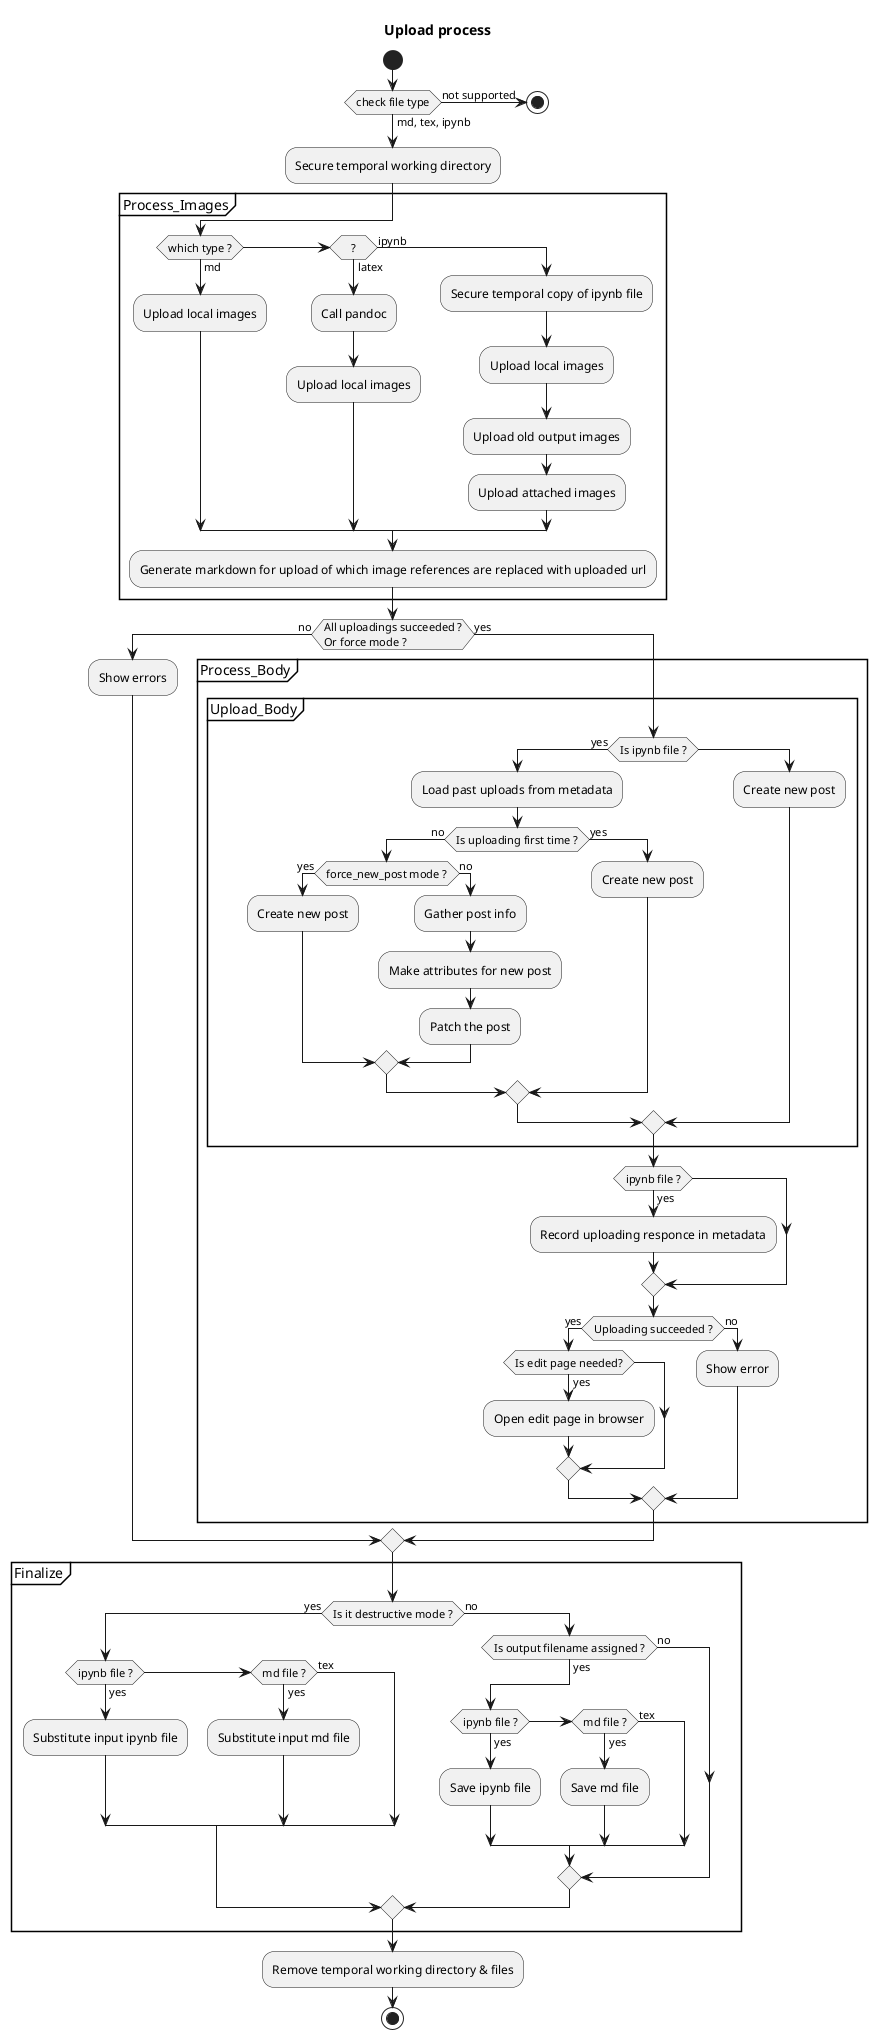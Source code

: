 @startuml
title Upload process

start

if (check file type) then (not supported)
    stop
else (md, tex, ipynb)
endif

:Secure temporal working directory;

partition Process_Images {
    if (which type ?) then (md)
        :Upload local images;
    elseif (?) then (latex)
        :Call pandoc;
        :Upload local images;
    else (ipynb)
        :Secure temporal copy of ipynb file;
        :Upload local images;
        :Upload old output images;
        :Upload attached images;
    endif
    :Generate markdown for upload of which image references are replaced with uploaded url;
}

if (All uploadings succeeded ?\nOr force mode ?) then (no)
    :Show errors;
else (yes)
    partition Process_Body {
        partition Upload_Body {
            if (Is ipynb file ?) then (yes)
                :Load past uploads from metadata;
                if (Is uploading first time ?) then (no)
                    if (force_new_post mode ?) then (yes)
                        :Create new post;
                    else (no)
                        :Gather post info;
                        :Make attributes for new post;
                        :Patch the post;
                    endif
                else (yes)
                    :Create new post;
                endif
            else
                :Create new post;
            endif
        }

        if (ipynb file ?) then (yes)
            :Record uploading responce in metadata;
        endif

        if (Uploading succeeded ?) then (yes)
            if (Is edit page needed?) then (yes)
                :Open edit page in browser;
            endif
        else (no) 
            :Show error;
        endif
    }
endif

partition Finalize {
    if (Is it destructive mode ?) then (yes)
        if (ipynb file ?) then (yes)
            :Substitute input ipynb file;
        elseif (md file ?) then (yes)
            :Substitute input md file;
        else (tex)
        endif
    else (no)
        if (Is output filename assigned ?) then (yes)
            if (ipynb file ?) then (yes)
                :Save ipynb file;
            elseif (md file ?) then (yes)
                :Save md file;
            else (tex)
            endif
        else (no)
        endif
    endif
    
}

:Remove temporal working directory & files;

stop

@enduml
